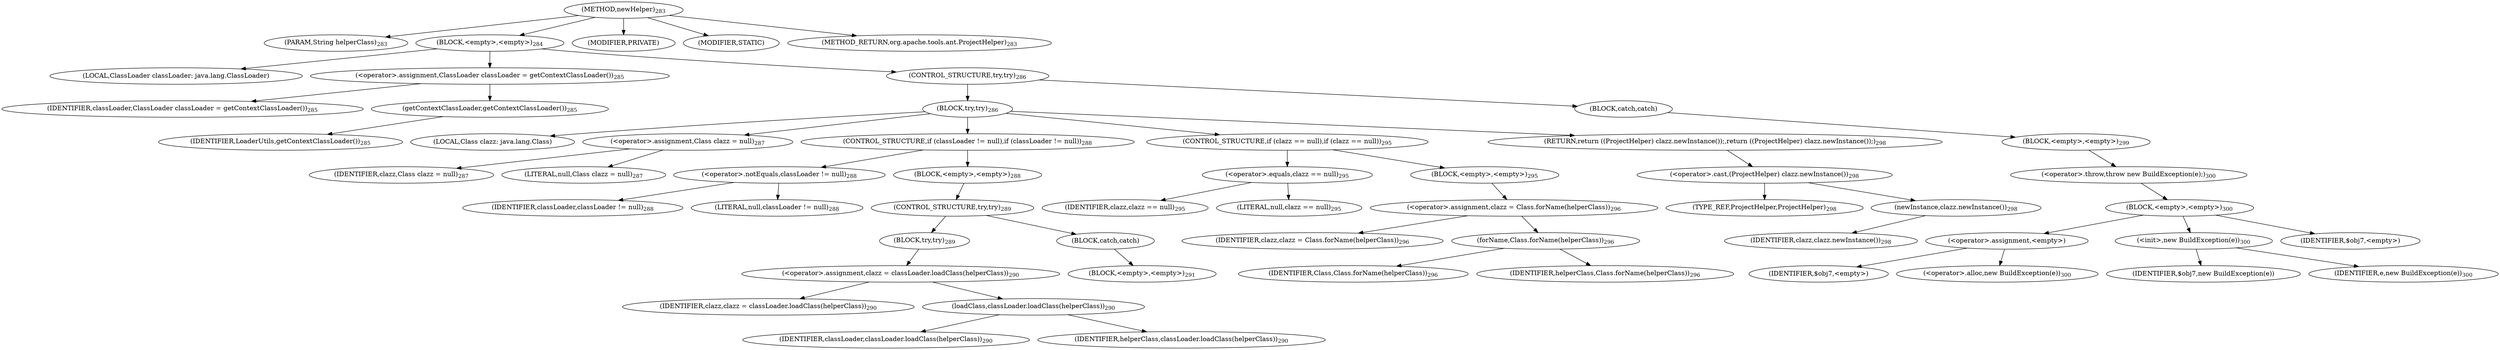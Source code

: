digraph "newHelper" {  
"285" [label = <(METHOD,newHelper)<SUB>283</SUB>> ]
"286" [label = <(PARAM,String helperClass)<SUB>283</SUB>> ]
"287" [label = <(BLOCK,&lt;empty&gt;,&lt;empty&gt;)<SUB>284</SUB>> ]
"288" [label = <(LOCAL,ClassLoader classLoader: java.lang.ClassLoader)> ]
"289" [label = <(&lt;operator&gt;.assignment,ClassLoader classLoader = getContextClassLoader())<SUB>285</SUB>> ]
"290" [label = <(IDENTIFIER,classLoader,ClassLoader classLoader = getContextClassLoader())<SUB>285</SUB>> ]
"291" [label = <(getContextClassLoader,getContextClassLoader())<SUB>285</SUB>> ]
"292" [label = <(IDENTIFIER,LoaderUtils,getContextClassLoader())<SUB>285</SUB>> ]
"293" [label = <(CONTROL_STRUCTURE,try,try)<SUB>286</SUB>> ]
"294" [label = <(BLOCK,try,try)<SUB>286</SUB>> ]
"295" [label = <(LOCAL,Class clazz: java.lang.Class)> ]
"296" [label = <(&lt;operator&gt;.assignment,Class clazz = null)<SUB>287</SUB>> ]
"297" [label = <(IDENTIFIER,clazz,Class clazz = null)<SUB>287</SUB>> ]
"298" [label = <(LITERAL,null,Class clazz = null)<SUB>287</SUB>> ]
"299" [label = <(CONTROL_STRUCTURE,if (classLoader != null),if (classLoader != null))<SUB>288</SUB>> ]
"300" [label = <(&lt;operator&gt;.notEquals,classLoader != null)<SUB>288</SUB>> ]
"301" [label = <(IDENTIFIER,classLoader,classLoader != null)<SUB>288</SUB>> ]
"302" [label = <(LITERAL,null,classLoader != null)<SUB>288</SUB>> ]
"303" [label = <(BLOCK,&lt;empty&gt;,&lt;empty&gt;)<SUB>288</SUB>> ]
"304" [label = <(CONTROL_STRUCTURE,try,try)<SUB>289</SUB>> ]
"305" [label = <(BLOCK,try,try)<SUB>289</SUB>> ]
"306" [label = <(&lt;operator&gt;.assignment,clazz = classLoader.loadClass(helperClass))<SUB>290</SUB>> ]
"307" [label = <(IDENTIFIER,clazz,clazz = classLoader.loadClass(helperClass))<SUB>290</SUB>> ]
"308" [label = <(loadClass,classLoader.loadClass(helperClass))<SUB>290</SUB>> ]
"309" [label = <(IDENTIFIER,classLoader,classLoader.loadClass(helperClass))<SUB>290</SUB>> ]
"310" [label = <(IDENTIFIER,helperClass,classLoader.loadClass(helperClass))<SUB>290</SUB>> ]
"311" [label = <(BLOCK,catch,catch)> ]
"312" [label = <(BLOCK,&lt;empty&gt;,&lt;empty&gt;)<SUB>291</SUB>> ]
"313" [label = <(CONTROL_STRUCTURE,if (clazz == null),if (clazz == null))<SUB>295</SUB>> ]
"314" [label = <(&lt;operator&gt;.equals,clazz == null)<SUB>295</SUB>> ]
"315" [label = <(IDENTIFIER,clazz,clazz == null)<SUB>295</SUB>> ]
"316" [label = <(LITERAL,null,clazz == null)<SUB>295</SUB>> ]
"317" [label = <(BLOCK,&lt;empty&gt;,&lt;empty&gt;)<SUB>295</SUB>> ]
"318" [label = <(&lt;operator&gt;.assignment,clazz = Class.forName(helperClass))<SUB>296</SUB>> ]
"319" [label = <(IDENTIFIER,clazz,clazz = Class.forName(helperClass))<SUB>296</SUB>> ]
"320" [label = <(forName,Class.forName(helperClass))<SUB>296</SUB>> ]
"321" [label = <(IDENTIFIER,Class,Class.forName(helperClass))<SUB>296</SUB>> ]
"322" [label = <(IDENTIFIER,helperClass,Class.forName(helperClass))<SUB>296</SUB>> ]
"323" [label = <(RETURN,return ((ProjectHelper) clazz.newInstance());,return ((ProjectHelper) clazz.newInstance());)<SUB>298</SUB>> ]
"324" [label = <(&lt;operator&gt;.cast,(ProjectHelper) clazz.newInstance())<SUB>298</SUB>> ]
"325" [label = <(TYPE_REF,ProjectHelper,ProjectHelper)<SUB>298</SUB>> ]
"326" [label = <(newInstance,clazz.newInstance())<SUB>298</SUB>> ]
"327" [label = <(IDENTIFIER,clazz,clazz.newInstance())<SUB>298</SUB>> ]
"328" [label = <(BLOCK,catch,catch)> ]
"329" [label = <(BLOCK,&lt;empty&gt;,&lt;empty&gt;)<SUB>299</SUB>> ]
"330" [label = <(&lt;operator&gt;.throw,throw new BuildException(e);)<SUB>300</SUB>> ]
"331" [label = <(BLOCK,&lt;empty&gt;,&lt;empty&gt;)<SUB>300</SUB>> ]
"332" [label = <(&lt;operator&gt;.assignment,&lt;empty&gt;)> ]
"333" [label = <(IDENTIFIER,$obj7,&lt;empty&gt;)> ]
"334" [label = <(&lt;operator&gt;.alloc,new BuildException(e))<SUB>300</SUB>> ]
"335" [label = <(&lt;init&gt;,new BuildException(e))<SUB>300</SUB>> ]
"336" [label = <(IDENTIFIER,$obj7,new BuildException(e))> ]
"337" [label = <(IDENTIFIER,e,new BuildException(e))<SUB>300</SUB>> ]
"338" [label = <(IDENTIFIER,$obj7,&lt;empty&gt;)> ]
"339" [label = <(MODIFIER,PRIVATE)> ]
"340" [label = <(MODIFIER,STATIC)> ]
"341" [label = <(METHOD_RETURN,org.apache.tools.ant.ProjectHelper)<SUB>283</SUB>> ]
  "285" -> "286" 
  "285" -> "287" 
  "285" -> "339" 
  "285" -> "340" 
  "285" -> "341" 
  "287" -> "288" 
  "287" -> "289" 
  "287" -> "293" 
  "289" -> "290" 
  "289" -> "291" 
  "291" -> "292" 
  "293" -> "294" 
  "293" -> "328" 
  "294" -> "295" 
  "294" -> "296" 
  "294" -> "299" 
  "294" -> "313" 
  "294" -> "323" 
  "296" -> "297" 
  "296" -> "298" 
  "299" -> "300" 
  "299" -> "303" 
  "300" -> "301" 
  "300" -> "302" 
  "303" -> "304" 
  "304" -> "305" 
  "304" -> "311" 
  "305" -> "306" 
  "306" -> "307" 
  "306" -> "308" 
  "308" -> "309" 
  "308" -> "310" 
  "311" -> "312" 
  "313" -> "314" 
  "313" -> "317" 
  "314" -> "315" 
  "314" -> "316" 
  "317" -> "318" 
  "318" -> "319" 
  "318" -> "320" 
  "320" -> "321" 
  "320" -> "322" 
  "323" -> "324" 
  "324" -> "325" 
  "324" -> "326" 
  "326" -> "327" 
  "328" -> "329" 
  "329" -> "330" 
  "330" -> "331" 
  "331" -> "332" 
  "331" -> "335" 
  "331" -> "338" 
  "332" -> "333" 
  "332" -> "334" 
  "335" -> "336" 
  "335" -> "337" 
}
